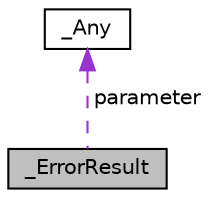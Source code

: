 digraph "_ErrorResult"
{
  edge [fontname="Helvetica",fontsize="10",labelfontname="Helvetica",labelfontsize="10"];
  node [fontname="Helvetica",fontsize="10",shape=record];
  Node1 [label="_ErrorResult",height=0.2,width=0.4,color="black", fillcolor="grey75", style="filled", fontcolor="black"];
  Node2 -> Node1 [dir="back",color="darkorchid3",fontsize="10",style="dashed",label=" parameter" ,fontname="Helvetica"];
  Node2 [label="_Any",height=0.2,width=0.4,color="black", fillcolor="white", style="filled",URL="$struct___any.html"];
}
